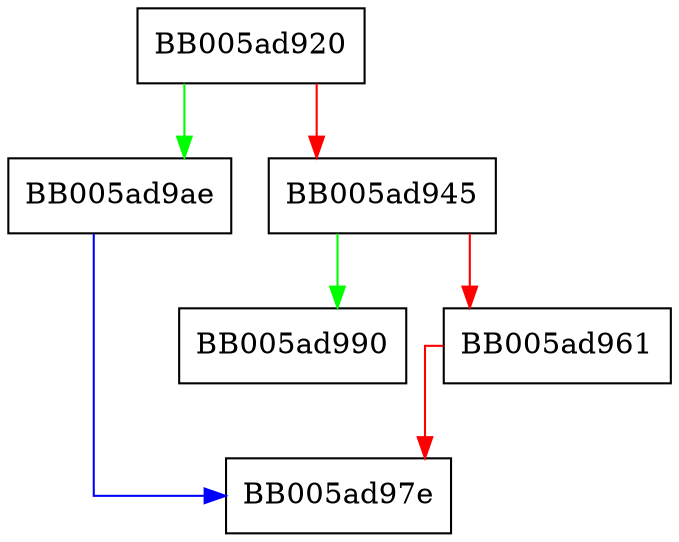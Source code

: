 digraph b64_new {
  node [shape="box"];
  graph [splines=ortho];
  BB005ad920 -> BB005ad9ae [color="green"];
  BB005ad920 -> BB005ad945 [color="red"];
  BB005ad945 -> BB005ad990 [color="green"];
  BB005ad945 -> BB005ad961 [color="red"];
  BB005ad961 -> BB005ad97e [color="red"];
  BB005ad9ae -> BB005ad97e [color="blue"];
}